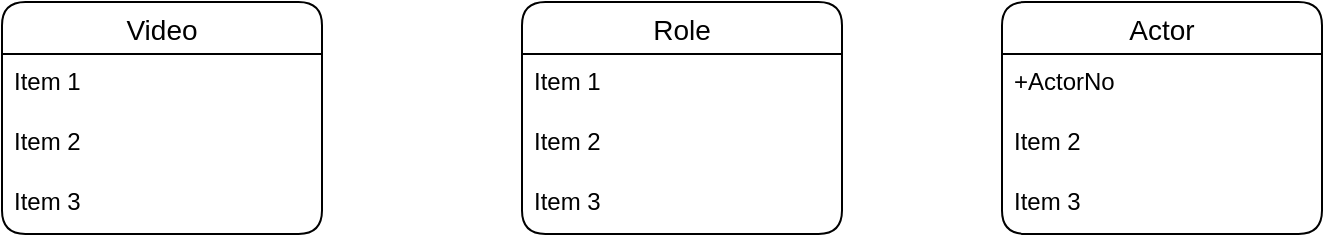 <mxfile version="20.5.3" type="github">
  <diagram name="Page-1" id="j5njX1q8XNSfH6PFAkAE">
    <mxGraphModel dx="1038" dy="528" grid="1" gridSize="10" guides="1" tooltips="1" connect="1" arrows="1" fold="1" page="1" pageScale="1" pageWidth="827" pageHeight="1169" math="0" shadow="0">
      <root>
        <mxCell id="0" />
        <mxCell id="1" parent="0" />
        <mxCell id="TeuvRQ6o7DTmpfOk_Imw-14" value="Video" style="swimlane;fontStyle=0;childLayout=stackLayout;horizontal=1;startSize=26;horizontalStack=0;resizeParent=1;resizeParentMax=0;resizeLast=0;collapsible=1;marginBottom=0;align=center;fontSize=14;rounded=1;" parent="1" vertex="1">
          <mxGeometry x="100" y="120" width="160" height="116" as="geometry" />
        </mxCell>
        <mxCell id="TeuvRQ6o7DTmpfOk_Imw-15" value="Item 1" style="text;strokeColor=none;fillColor=none;spacingLeft=4;spacingRight=4;overflow=hidden;rotatable=0;points=[[0,0.5],[1,0.5]];portConstraint=eastwest;fontSize=12;" parent="TeuvRQ6o7DTmpfOk_Imw-14" vertex="1">
          <mxGeometry y="26" width="160" height="30" as="geometry" />
        </mxCell>
        <mxCell id="TeuvRQ6o7DTmpfOk_Imw-16" value="Item 2" style="text;strokeColor=none;fillColor=none;spacingLeft=4;spacingRight=4;overflow=hidden;rotatable=0;points=[[0,0.5],[1,0.5]];portConstraint=eastwest;fontSize=12;" parent="TeuvRQ6o7DTmpfOk_Imw-14" vertex="1">
          <mxGeometry y="56" width="160" height="30" as="geometry" />
        </mxCell>
        <mxCell id="TeuvRQ6o7DTmpfOk_Imw-17" value="Item 3" style="text;strokeColor=none;fillColor=none;spacingLeft=4;spacingRight=4;overflow=hidden;rotatable=0;points=[[0,0.5],[1,0.5]];portConstraint=eastwest;fontSize=12;" parent="TeuvRQ6o7DTmpfOk_Imw-14" vertex="1">
          <mxGeometry y="86" width="160" height="30" as="geometry" />
        </mxCell>
        <mxCell id="TeuvRQ6o7DTmpfOk_Imw-18" value="Role" style="swimlane;fontStyle=0;childLayout=stackLayout;horizontal=1;startSize=26;horizontalStack=0;resizeParent=1;resizeParentMax=0;resizeLast=0;collapsible=1;marginBottom=0;align=center;fontSize=14;rounded=1;" parent="1" vertex="1">
          <mxGeometry x="360" y="120" width="160" height="116" as="geometry" />
        </mxCell>
        <mxCell id="TeuvRQ6o7DTmpfOk_Imw-19" value="Item 1" style="text;strokeColor=none;fillColor=none;spacingLeft=4;spacingRight=4;overflow=hidden;rotatable=0;points=[[0,0.5],[1,0.5]];portConstraint=eastwest;fontSize=12;" parent="TeuvRQ6o7DTmpfOk_Imw-18" vertex="1">
          <mxGeometry y="26" width="160" height="30" as="geometry" />
        </mxCell>
        <mxCell id="TeuvRQ6o7DTmpfOk_Imw-20" value="Item 2" style="text;strokeColor=none;fillColor=none;spacingLeft=4;spacingRight=4;overflow=hidden;rotatable=0;points=[[0,0.5],[1,0.5]];portConstraint=eastwest;fontSize=12;" parent="TeuvRQ6o7DTmpfOk_Imw-18" vertex="1">
          <mxGeometry y="56" width="160" height="30" as="geometry" />
        </mxCell>
        <mxCell id="TeuvRQ6o7DTmpfOk_Imw-21" value="Item 3" style="text;strokeColor=none;fillColor=none;spacingLeft=4;spacingRight=4;overflow=hidden;rotatable=0;points=[[0,0.5],[1,0.5]];portConstraint=eastwest;fontSize=12;" parent="TeuvRQ6o7DTmpfOk_Imw-18" vertex="1">
          <mxGeometry y="86" width="160" height="30" as="geometry" />
        </mxCell>
        <mxCell id="TeuvRQ6o7DTmpfOk_Imw-22" value="Actor" style="swimlane;fontStyle=0;childLayout=stackLayout;horizontal=1;startSize=26;horizontalStack=0;resizeParent=1;resizeParentMax=0;resizeLast=0;collapsible=1;marginBottom=0;align=center;fontSize=14;rounded=1;" parent="1" vertex="1">
          <mxGeometry x="600" y="120" width="160" height="116" as="geometry" />
        </mxCell>
        <mxCell id="TeuvRQ6o7DTmpfOk_Imw-23" value="+ActorNo" style="text;strokeColor=none;fillColor=none;spacingLeft=4;spacingRight=4;overflow=hidden;rotatable=0;points=[[0,0.5],[1,0.5]];portConstraint=eastwest;fontSize=12;" parent="TeuvRQ6o7DTmpfOk_Imw-22" vertex="1">
          <mxGeometry y="26" width="160" height="30" as="geometry" />
        </mxCell>
        <mxCell id="TeuvRQ6o7DTmpfOk_Imw-24" value="Item 2" style="text;strokeColor=none;fillColor=none;spacingLeft=4;spacingRight=4;overflow=hidden;rotatable=0;points=[[0,0.5],[1,0.5]];portConstraint=eastwest;fontSize=12;" parent="TeuvRQ6o7DTmpfOk_Imw-22" vertex="1">
          <mxGeometry y="56" width="160" height="30" as="geometry" />
        </mxCell>
        <mxCell id="TeuvRQ6o7DTmpfOk_Imw-25" value="Item 3" style="text;strokeColor=none;fillColor=none;spacingLeft=4;spacingRight=4;overflow=hidden;rotatable=0;points=[[0,0.5],[1,0.5]];portConstraint=eastwest;fontSize=12;" parent="TeuvRQ6o7DTmpfOk_Imw-22" vertex="1">
          <mxGeometry y="86" width="160" height="30" as="geometry" />
        </mxCell>
      </root>
    </mxGraphModel>
  </diagram>
</mxfile>
